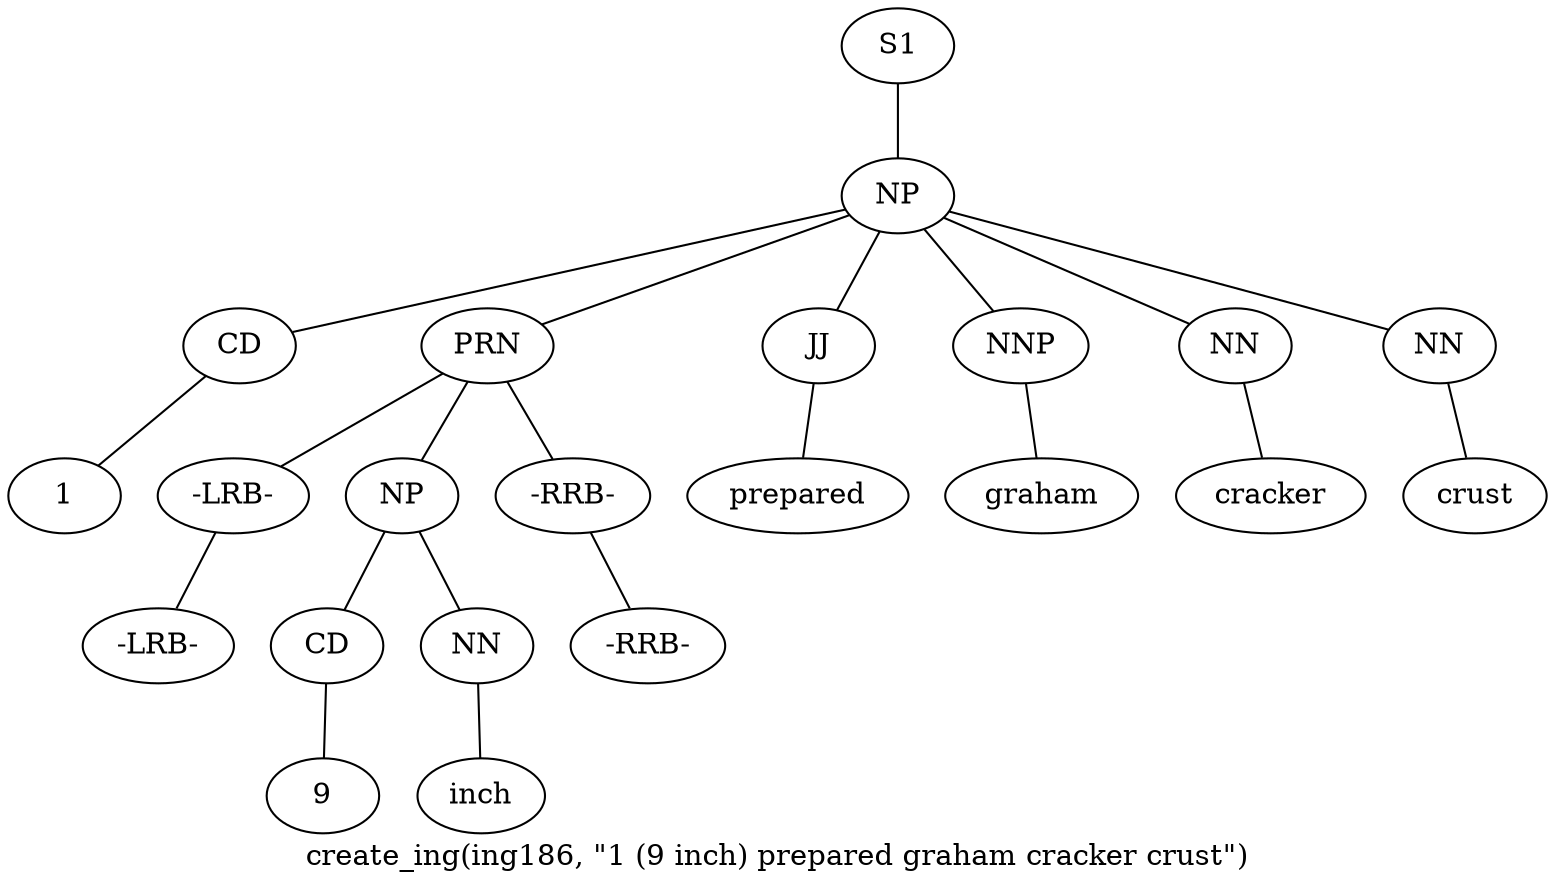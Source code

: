 graph SyntaxGraph {
	label = "create_ing(ing186, \"1 (9 inch) prepared graham cracker crust\")";
	Node0 [label="S1"];
	Node1 [label="NP"];
	Node2 [label="CD"];
	Node3 [label="1"];
	Node4 [label="PRN"];
	Node5 [label="-LRB-"];
	Node6 [label="-LRB-"];
	Node7 [label="NP"];
	Node8 [label="CD"];
	Node9 [label="9"];
	Node10 [label="NN"];
	Node11 [label="inch"];
	Node12 [label="-RRB-"];
	Node13 [label="-RRB-"];
	Node14 [label="JJ"];
	Node15 [label="prepared"];
	Node16 [label="NNP"];
	Node17 [label="graham"];
	Node18 [label="NN"];
	Node19 [label="cracker"];
	Node20 [label="NN"];
	Node21 [label="crust"];

	Node0 -- Node1;
	Node1 -- Node2;
	Node1 -- Node4;
	Node1 -- Node14;
	Node1 -- Node16;
	Node1 -- Node18;
	Node1 -- Node20;
	Node2 -- Node3;
	Node4 -- Node5;
	Node4 -- Node7;
	Node4 -- Node12;
	Node5 -- Node6;
	Node7 -- Node8;
	Node7 -- Node10;
	Node8 -- Node9;
	Node10 -- Node11;
	Node12 -- Node13;
	Node14 -- Node15;
	Node16 -- Node17;
	Node18 -- Node19;
	Node20 -- Node21;
}